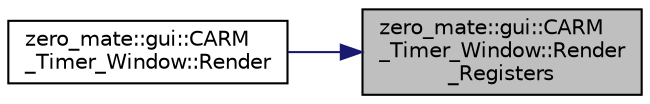 digraph "zero_mate::gui::CARM_Timer_Window::Render_Registers"
{
 // LATEX_PDF_SIZE
  bgcolor="transparent";
  edge [fontname="Helvetica",fontsize="10",labelfontname="Helvetica",labelfontsize="10"];
  node [fontname="Helvetica",fontsize="10",shape=record];
  rankdir="RL";
  Node1 [label="zero_mate::gui::CARM\l_Timer_Window::Render\l_Registers",height=0.2,width=0.4,color="black", fillcolor="grey75", style="filled", fontcolor="black",tooltip=" "];
  Node1 -> Node2 [dir="back",color="midnightblue",fontsize="10",style="solid",fontname="Helvetica"];
  Node2 [label="zero_mate::gui::CARM\l_Timer_Window::Render",height=0.2,width=0.4,color="black",URL="$classzero__mate_1_1gui_1_1CARM__Timer__Window.html#aaf519012bb20d98b58690c86ce7f2009",tooltip=" "];
}
